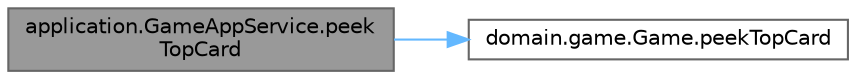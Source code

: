 digraph "application.GameAppService.peekTopCard"
{
 // LATEX_PDF_SIZE
  bgcolor="transparent";
  edge [fontname=Helvetica,fontsize=10,labelfontname=Helvetica,labelfontsize=10];
  node [fontname=Helvetica,fontsize=10,shape=box,height=0.2,width=0.4];
  rankdir="LR";
  Node1 [id="Node000001",label="application.GameAppService.peek\lTopCard",height=0.2,width=0.4,color="gray40", fillcolor="grey60", style="filled", fontcolor="black",tooltip="Recupera la carta superior de la pila de descarte sin retirarla."];
  Node1 -> Node2 [id="edge1_Node000001_Node000002",color="steelblue1",style="solid",tooltip=" "];
  Node2 [id="Node000002",label="domain.game.Game.peekTopCard",height=0.2,width=0.4,color="grey40", fillcolor="white", style="filled",URL="$classdomain_1_1game_1_1_game.html#aeb2092f6ec706480301ed20c1dff9912",tooltip="Obtiene la carta superior de la pila de descarte."];
}
